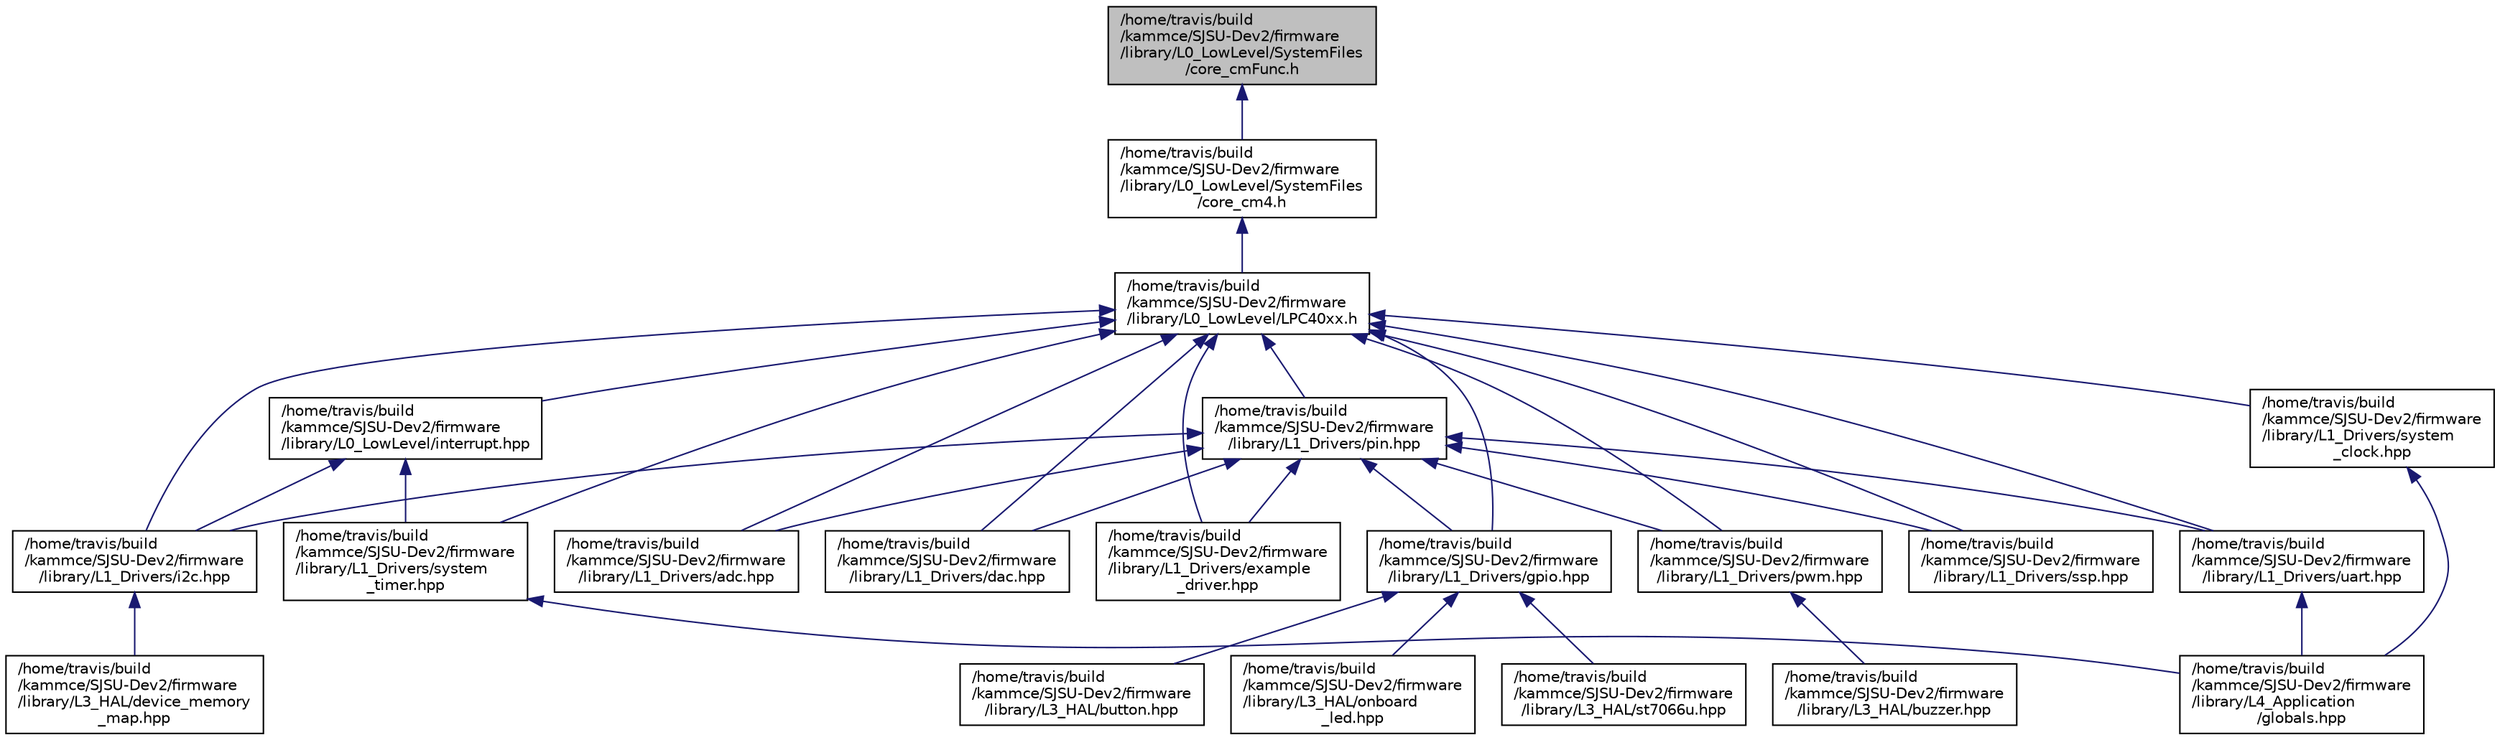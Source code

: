 digraph "/home/travis/build/kammce/SJSU-Dev2/firmware/library/L0_LowLevel/SystemFiles/core_cmFunc.h"
{
  edge [fontname="Helvetica",fontsize="10",labelfontname="Helvetica",labelfontsize="10"];
  node [fontname="Helvetica",fontsize="10",shape=record];
  Node1 [label="/home/travis/build\l/kammce/SJSU-Dev2/firmware\l/library/L0_LowLevel/SystemFiles\l/core_cmFunc.h",height=0.2,width=0.4,color="black", fillcolor="grey75", style="filled" fontcolor="black"];
  Node1 -> Node2 [dir="back",color="midnightblue",fontsize="10",style="solid",fontname="Helvetica"];
  Node2 [label="/home/travis/build\l/kammce/SJSU-Dev2/firmware\l/library/L0_LowLevel/SystemFiles\l/core_cm4.h",height=0.2,width=0.4,color="black", fillcolor="white", style="filled",URL="$d5/d35/core__cm4_8h.html",tooltip="CMSIS Cortex-M4 Core Peripheral Access Layer Header File. "];
  Node2 -> Node3 [dir="back",color="midnightblue",fontsize="10",style="solid",fontname="Helvetica"];
  Node3 [label="/home/travis/build\l/kammce/SJSU-Dev2/firmware\l/library/L0_LowLevel/LPC40xx.h",height=0.2,width=0.4,color="black", fillcolor="white", style="filled",URL="$de/dff/LPC40xx_8h_source.html"];
  Node3 -> Node4 [dir="back",color="midnightblue",fontsize="10",style="solid",fontname="Helvetica"];
  Node4 [label="/home/travis/build\l/kammce/SJSU-Dev2/firmware\l/library/L0_LowLevel/interrupt.hpp",height=0.2,width=0.4,color="black", fillcolor="white", style="filled",URL="$df/d97/interrupt_8hpp_source.html"];
  Node4 -> Node5 [dir="back",color="midnightblue",fontsize="10",style="solid",fontname="Helvetica"];
  Node5 [label="/home/travis/build\l/kammce/SJSU-Dev2/firmware\l/library/L1_Drivers/i2c.hpp",height=0.2,width=0.4,color="black", fillcolor="white", style="filled",URL="$db/d1c/i2c_8hpp_source.html"];
  Node5 -> Node6 [dir="back",color="midnightblue",fontsize="10",style="solid",fontname="Helvetica"];
  Node6 [label="/home/travis/build\l/kammce/SJSU-Dev2/firmware\l/library/L3_HAL/device_memory\l_map.hpp",height=0.2,width=0.4,color="black", fillcolor="white", style="filled",URL="$dd/dbb/device__memory__map_8hpp_source.html"];
  Node4 -> Node7 [dir="back",color="midnightblue",fontsize="10",style="solid",fontname="Helvetica"];
  Node7 [label="/home/travis/build\l/kammce/SJSU-Dev2/firmware\l/library/L1_Drivers/system\l_timer.hpp",height=0.2,width=0.4,color="black", fillcolor="white", style="filled",URL="$de/d1f/system__timer_8hpp_source.html"];
  Node7 -> Node8 [dir="back",color="midnightblue",fontsize="10",style="solid",fontname="Helvetica"];
  Node8 [label="/home/travis/build\l/kammce/SJSU-Dev2/firmware\l/library/L4_Application\l/globals.hpp",height=0.2,width=0.4,color="black", fillcolor="white", style="filled",URL="$d5/d82/globals_8hpp_source.html"];
  Node3 -> Node9 [dir="back",color="midnightblue",fontsize="10",style="solid",fontname="Helvetica"];
  Node9 [label="/home/travis/build\l/kammce/SJSU-Dev2/firmware\l/library/L1_Drivers/adc.hpp",height=0.2,width=0.4,color="black", fillcolor="white", style="filled",URL="$d5/d90/adc_8hpp_source.html"];
  Node3 -> Node10 [dir="back",color="midnightblue",fontsize="10",style="solid",fontname="Helvetica"];
  Node10 [label="/home/travis/build\l/kammce/SJSU-Dev2/firmware\l/library/L1_Drivers/dac.hpp",height=0.2,width=0.4,color="black", fillcolor="white", style="filled",URL="$d7/dd1/dac_8hpp_source.html"];
  Node3 -> Node11 [dir="back",color="midnightblue",fontsize="10",style="solid",fontname="Helvetica"];
  Node11 [label="/home/travis/build\l/kammce/SJSU-Dev2/firmware\l/library/L1_Drivers/example\l_driver.hpp",height=0.2,width=0.4,color="black", fillcolor="white", style="filled",URL="$df/d6c/example__driver_8hpp_source.html"];
  Node3 -> Node12 [dir="back",color="midnightblue",fontsize="10",style="solid",fontname="Helvetica"];
  Node12 [label="/home/travis/build\l/kammce/SJSU-Dev2/firmware\l/library/L1_Drivers/gpio.hpp",height=0.2,width=0.4,color="black", fillcolor="white", style="filled",URL="$d1/d2c/gpio_8hpp_source.html"];
  Node12 -> Node13 [dir="back",color="midnightblue",fontsize="10",style="solid",fontname="Helvetica"];
  Node13 [label="/home/travis/build\l/kammce/SJSU-Dev2/firmware\l/library/L3_HAL/button.hpp",height=0.2,width=0.4,color="black", fillcolor="white", style="filled",URL="$db/d4b/button_8hpp_source.html"];
  Node12 -> Node14 [dir="back",color="midnightblue",fontsize="10",style="solid",fontname="Helvetica"];
  Node14 [label="/home/travis/build\l/kammce/SJSU-Dev2/firmware\l/library/L3_HAL/onboard\l_led.hpp",height=0.2,width=0.4,color="black", fillcolor="white", style="filled",URL="$d0/d8f/onboard__led_8hpp_source.html"];
  Node12 -> Node15 [dir="back",color="midnightblue",fontsize="10",style="solid",fontname="Helvetica"];
  Node15 [label="/home/travis/build\l/kammce/SJSU-Dev2/firmware\l/library/L3_HAL/st7066u.hpp",height=0.2,width=0.4,color="black", fillcolor="white", style="filled",URL="$d3/d4e/st7066u_8hpp_source.html"];
  Node3 -> Node5 [dir="back",color="midnightblue",fontsize="10",style="solid",fontname="Helvetica"];
  Node3 -> Node16 [dir="back",color="midnightblue",fontsize="10",style="solid",fontname="Helvetica"];
  Node16 [label="/home/travis/build\l/kammce/SJSU-Dev2/firmware\l/library/L1_Drivers/pin.hpp",height=0.2,width=0.4,color="black", fillcolor="white", style="filled",URL="$d5/df1/pin_8hpp_source.html"];
  Node16 -> Node9 [dir="back",color="midnightblue",fontsize="10",style="solid",fontname="Helvetica"];
  Node16 -> Node10 [dir="back",color="midnightblue",fontsize="10",style="solid",fontname="Helvetica"];
  Node16 -> Node11 [dir="back",color="midnightblue",fontsize="10",style="solid",fontname="Helvetica"];
  Node16 -> Node12 [dir="back",color="midnightblue",fontsize="10",style="solid",fontname="Helvetica"];
  Node16 -> Node5 [dir="back",color="midnightblue",fontsize="10",style="solid",fontname="Helvetica"];
  Node16 -> Node17 [dir="back",color="midnightblue",fontsize="10",style="solid",fontname="Helvetica"];
  Node17 [label="/home/travis/build\l/kammce/SJSU-Dev2/firmware\l/library/L1_Drivers/pwm.hpp",height=0.2,width=0.4,color="black", fillcolor="white", style="filled",URL="$d4/dc7/pwm_8hpp_source.html"];
  Node17 -> Node18 [dir="back",color="midnightblue",fontsize="10",style="solid",fontname="Helvetica"];
  Node18 [label="/home/travis/build\l/kammce/SJSU-Dev2/firmware\l/library/L3_HAL/buzzer.hpp",height=0.2,width=0.4,color="black", fillcolor="white", style="filled",URL="$df/d07/buzzer_8hpp_source.html"];
  Node16 -> Node19 [dir="back",color="midnightblue",fontsize="10",style="solid",fontname="Helvetica"];
  Node19 [label="/home/travis/build\l/kammce/SJSU-Dev2/firmware\l/library/L1_Drivers/ssp.hpp",height=0.2,width=0.4,color="black", fillcolor="white", style="filled",URL="$d2/d0e/ssp_8hpp_source.html"];
  Node16 -> Node20 [dir="back",color="midnightblue",fontsize="10",style="solid",fontname="Helvetica"];
  Node20 [label="/home/travis/build\l/kammce/SJSU-Dev2/firmware\l/library/L1_Drivers/uart.hpp",height=0.2,width=0.4,color="black", fillcolor="white", style="filled",URL="$de/d3f/uart_8hpp_source.html"];
  Node20 -> Node8 [dir="back",color="midnightblue",fontsize="10",style="solid",fontname="Helvetica"];
  Node3 -> Node17 [dir="back",color="midnightblue",fontsize="10",style="solid",fontname="Helvetica"];
  Node3 -> Node19 [dir="back",color="midnightblue",fontsize="10",style="solid",fontname="Helvetica"];
  Node3 -> Node21 [dir="back",color="midnightblue",fontsize="10",style="solid",fontname="Helvetica"];
  Node21 [label="/home/travis/build\l/kammce/SJSU-Dev2/firmware\l/library/L1_Drivers/system\l_clock.hpp",height=0.2,width=0.4,color="black", fillcolor="white", style="filled",URL="$d3/d12/system__clock_8hpp_source.html"];
  Node21 -> Node8 [dir="back",color="midnightblue",fontsize="10",style="solid",fontname="Helvetica"];
  Node3 -> Node7 [dir="back",color="midnightblue",fontsize="10",style="solid",fontname="Helvetica"];
  Node3 -> Node20 [dir="back",color="midnightblue",fontsize="10",style="solid",fontname="Helvetica"];
}
